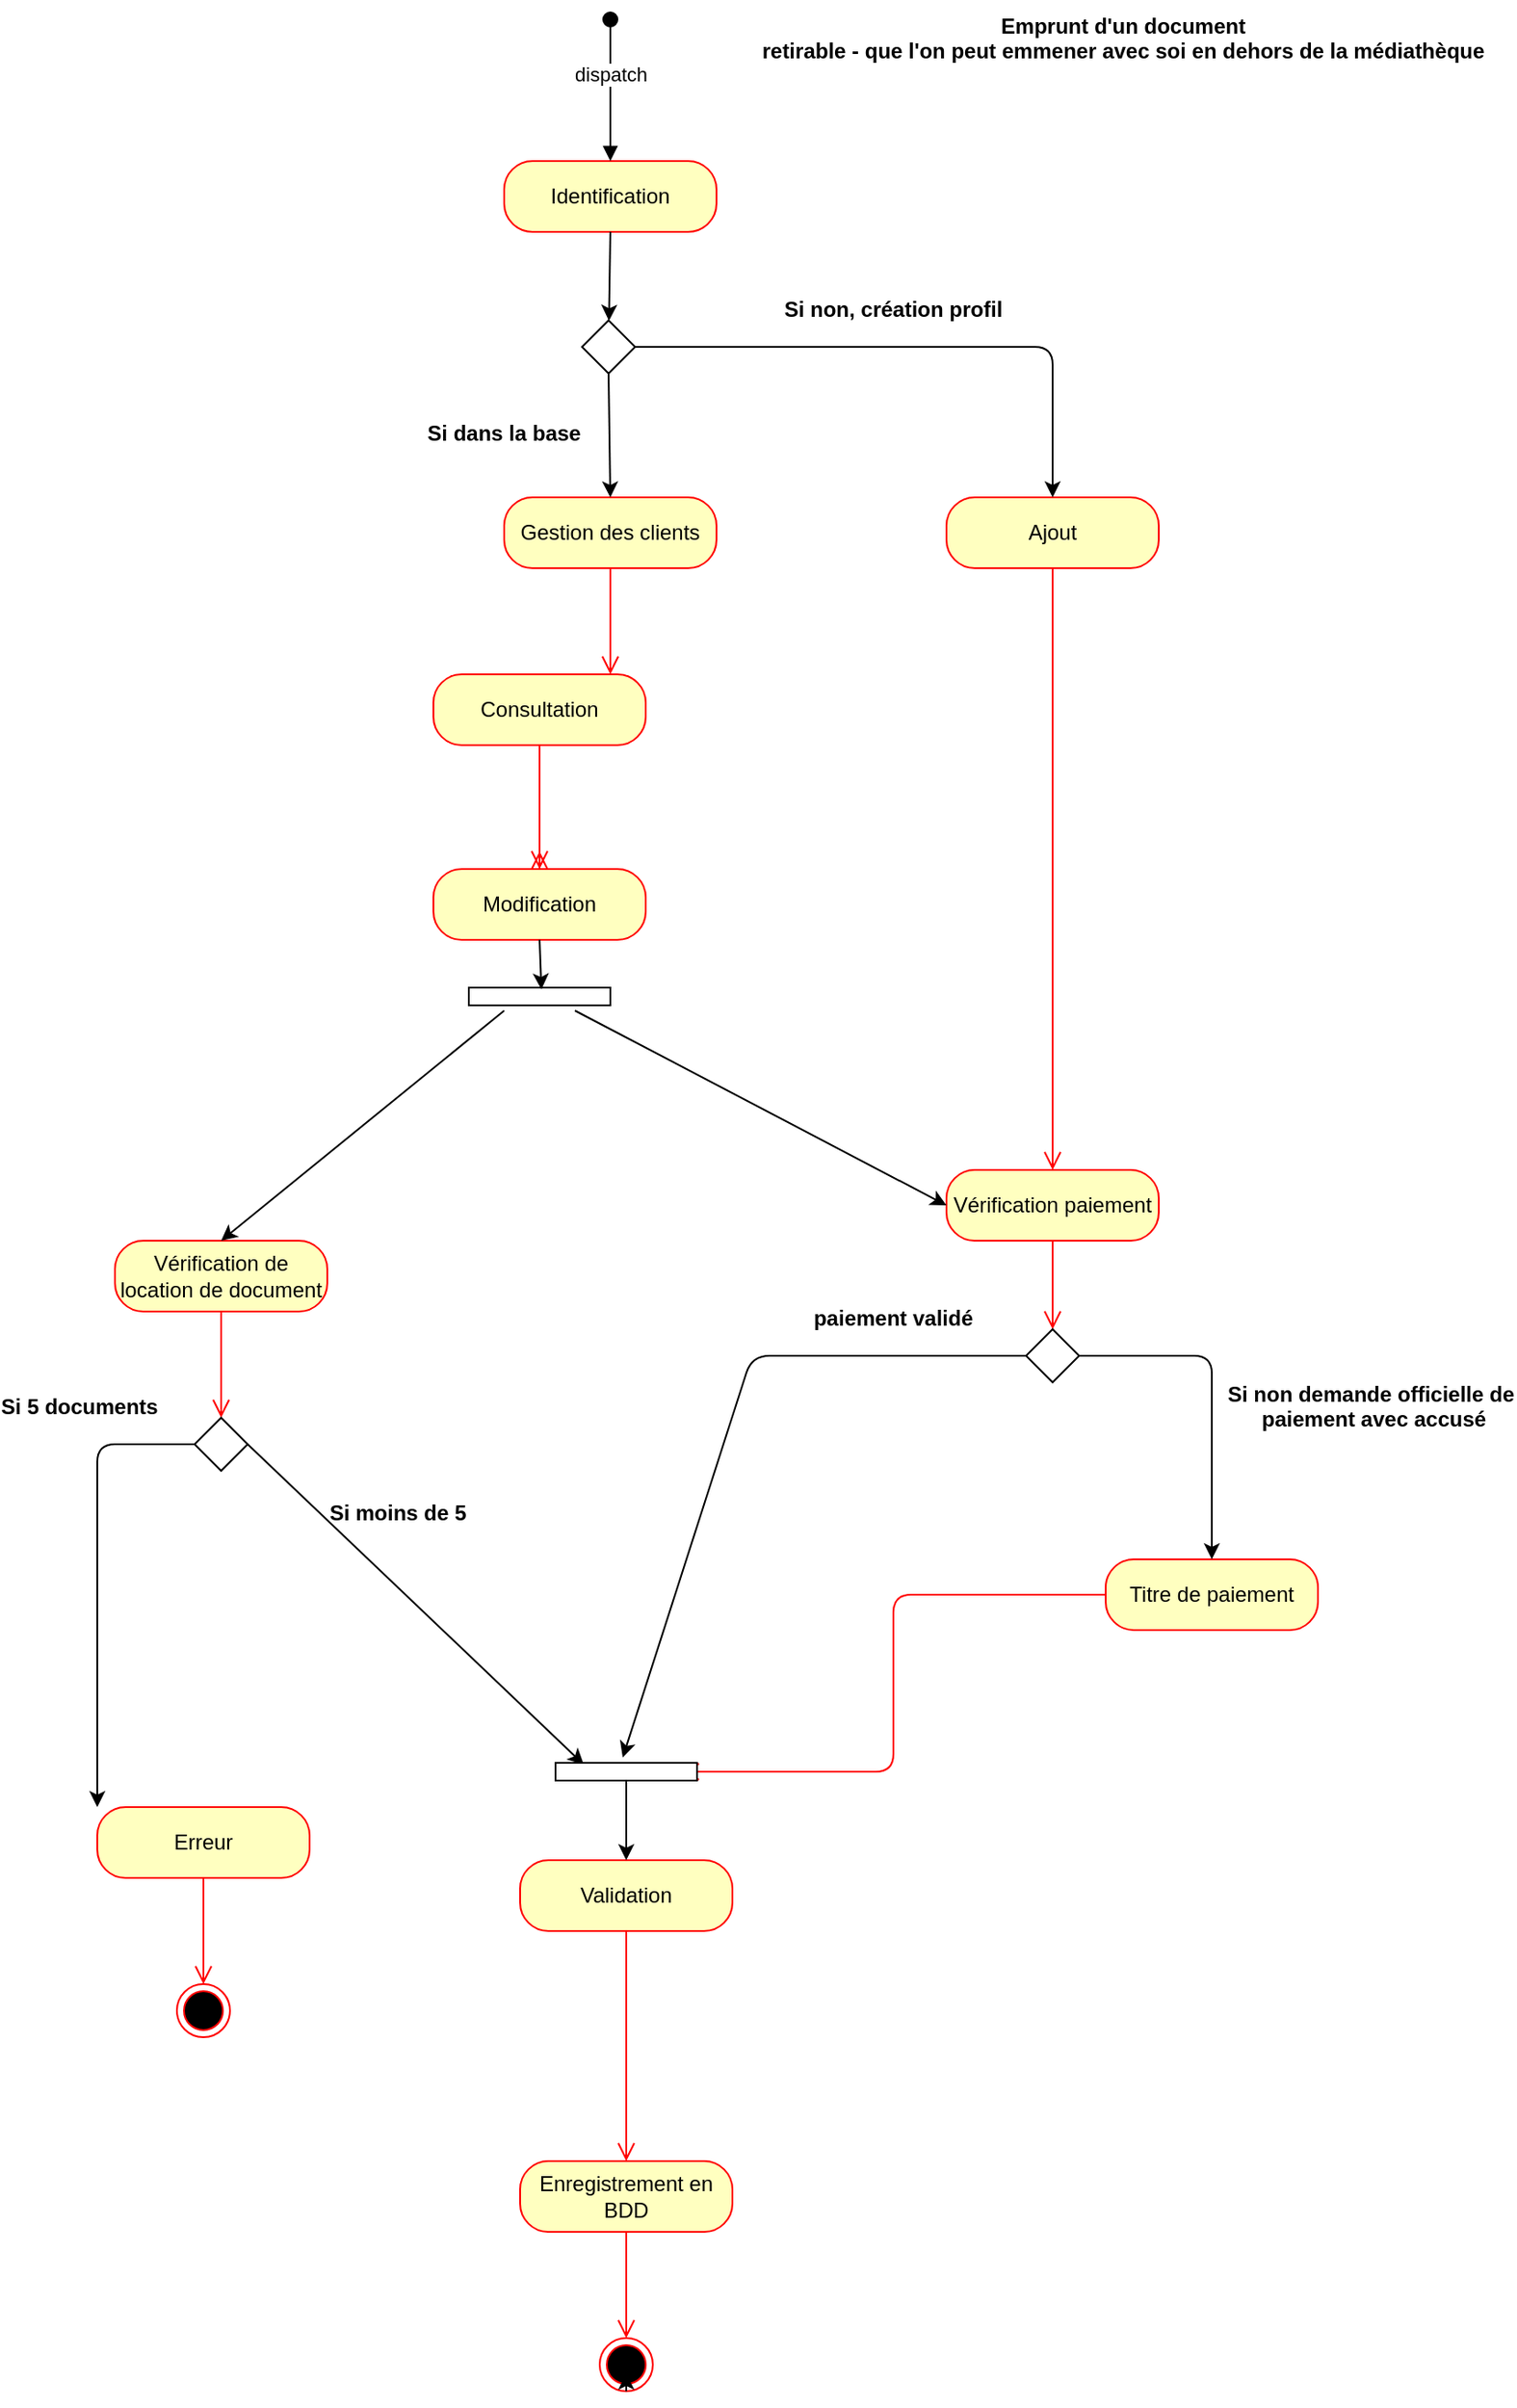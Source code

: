 <mxfile version="14.2.4" type="device"><diagram id="YswEuc8ckbI0zos5Hebf" name="Diagramme de séquence système - cas médiathèque"><mxGraphModel dx="875" dy="706" grid="1" gridSize="10" guides="1" tooltips="1" connect="1" arrows="1" fold="1" page="1" pageScale="1" pageWidth="827" pageHeight="1169" math="0" shadow="0"><root><mxCell id="L1BmYL_BGALF5hEhQiVD-0"/><mxCell id="L1BmYL_BGALF5hEhQiVD-1" parent="L1BmYL_BGALF5hEhQiVD-0"/><mxCell id="L1BmYL_BGALF5hEhQiVD-3" value="Identification" style="rounded=1;whiteSpace=wrap;html=1;arcSize=40;fontColor=#000000;fillColor=#ffffc0;strokeColor=#ff0000;" vertex="1" parent="L1BmYL_BGALF5hEhQiVD-1"><mxGeometry x="340" y="120" width="120" height="40" as="geometry"/></mxCell><mxCell id="L1BmYL_BGALF5hEhQiVD-5" value="dispatch" style="html=1;verticalAlign=bottom;startArrow=oval;startFill=1;endArrow=block;startSize=8;" edge="1" parent="L1BmYL_BGALF5hEhQiVD-1"><mxGeometry width="60" relative="1" as="geometry"><mxPoint x="400" y="40" as="sourcePoint"/><mxPoint x="400" y="120" as="targetPoint"/></mxGeometry></mxCell><mxCell id="L1BmYL_BGALF5hEhQiVD-7" value="Emprunt d'un document&#10;retirable - que l'on peut emmener avec soi en dehors de la médiathèque" style="text;align=center;fontStyle=1;verticalAlign=middle;spacingLeft=3;spacingRight=3;strokeColor=none;rotatable=0;points=[[0,0.5],[1,0.5]];portConstraint=eastwest;" vertex="1" parent="L1BmYL_BGALF5hEhQiVD-1"><mxGeometry x="620" y="30" width="140" height="40" as="geometry"/></mxCell><mxCell id="L1BmYL_BGALF5hEhQiVD-11" value="Gestion des clients" style="rounded=1;whiteSpace=wrap;html=1;arcSize=40;fontColor=#000000;fillColor=#ffffc0;strokeColor=#ff0000;" vertex="1" parent="L1BmYL_BGALF5hEhQiVD-1"><mxGeometry x="340" y="310" width="120" height="40" as="geometry"/></mxCell><mxCell id="L1BmYL_BGALF5hEhQiVD-12" value="" style="edgeStyle=orthogonalEdgeStyle;html=1;verticalAlign=bottom;endArrow=open;endSize=8;strokeColor=#ff0000;" edge="1" source="L1BmYL_BGALF5hEhQiVD-11" parent="L1BmYL_BGALF5hEhQiVD-1"><mxGeometry relative="1" as="geometry"><mxPoint x="400" y="410" as="targetPoint"/></mxGeometry></mxCell><mxCell id="L1BmYL_BGALF5hEhQiVD-14" value="Ajout" style="rounded=1;whiteSpace=wrap;html=1;arcSize=40;fontColor=#000000;fillColor=#ffffc0;strokeColor=#ff0000;" vertex="1" parent="L1BmYL_BGALF5hEhQiVD-1"><mxGeometry x="590" y="310" width="120" height="40" as="geometry"/></mxCell><mxCell id="L1BmYL_BGALF5hEhQiVD-15" value="" style="edgeStyle=orthogonalEdgeStyle;html=1;verticalAlign=bottom;endArrow=open;endSize=8;strokeColor=#ff0000;entryX=0.5;entryY=0;entryDx=0;entryDy=0;" edge="1" source="L1BmYL_BGALF5hEhQiVD-14" parent="L1BmYL_BGALF5hEhQiVD-1" target="A27QKAU0piU6SpylySlZ-9"><mxGeometry relative="1" as="geometry"><mxPoint x="650" y="490" as="targetPoint"/></mxGeometry></mxCell><mxCell id="L1BmYL_BGALF5hEhQiVD-17" value="Consultation" style="rounded=1;whiteSpace=wrap;html=1;arcSize=40;fontColor=#000000;fillColor=#ffffc0;strokeColor=#ff0000;" vertex="1" parent="L1BmYL_BGALF5hEhQiVD-1"><mxGeometry x="300" y="410" width="120" height="40" as="geometry"/></mxCell><mxCell id="L1BmYL_BGALF5hEhQiVD-18" value="" style="edgeStyle=orthogonalEdgeStyle;html=1;verticalAlign=bottom;endArrow=open;endSize=8;strokeColor=#ff0000;" edge="1" source="L1BmYL_BGALF5hEhQiVD-21" parent="L1BmYL_BGALF5hEhQiVD-1"><mxGeometry relative="1" as="geometry"><mxPoint x="360" y="510" as="targetPoint"/></mxGeometry></mxCell><mxCell id="L1BmYL_BGALF5hEhQiVD-25" value="Validation" style="rounded=1;whiteSpace=wrap;html=1;arcSize=40;fontColor=#000000;fillColor=#ffffc0;strokeColor=#ff0000;" vertex="1" parent="L1BmYL_BGALF5hEhQiVD-1"><mxGeometry x="349" y="1080" width="120" height="40" as="geometry"/></mxCell><mxCell id="L1BmYL_BGALF5hEhQiVD-26" value="" style="edgeStyle=orthogonalEdgeStyle;html=1;verticalAlign=bottom;endArrow=open;endSize=8;strokeColor=#ff0000;entryX=0.5;entryY=0;entryDx=0;entryDy=0;" edge="1" source="L1BmYL_BGALF5hEhQiVD-25" parent="L1BmYL_BGALF5hEhQiVD-1" target="A27QKAU0piU6SpylySlZ-44"><mxGeometry relative="1" as="geometry"><mxPoint x="409" y="1210" as="targetPoint"/></mxGeometry></mxCell><mxCell id="A27QKAU0piU6SpylySlZ-1" value="" style="rhombus;whiteSpace=wrap;html=1;" vertex="1" parent="L1BmYL_BGALF5hEhQiVD-1"><mxGeometry x="384" y="210" width="30" height="30" as="geometry"/></mxCell><mxCell id="A27QKAU0piU6SpylySlZ-2" value="" style="endArrow=classic;html=1;exitX=0.5;exitY=1;exitDx=0;exitDy=0;" edge="1" parent="L1BmYL_BGALF5hEhQiVD-1" source="L1BmYL_BGALF5hEhQiVD-3" target="A27QKAU0piU6SpylySlZ-1"><mxGeometry width="50" height="50" relative="1" as="geometry"><mxPoint x="390" y="340" as="sourcePoint"/><mxPoint x="440" y="290" as="targetPoint"/></mxGeometry></mxCell><mxCell id="A27QKAU0piU6SpylySlZ-3" value="" style="endArrow=classic;html=1;exitX=0.5;exitY=1;exitDx=0;exitDy=0;entryX=0.5;entryY=0;entryDx=0;entryDy=0;" edge="1" parent="L1BmYL_BGALF5hEhQiVD-1" source="A27QKAU0piU6SpylySlZ-1" target="L1BmYL_BGALF5hEhQiVD-11"><mxGeometry width="50" height="50" relative="1" as="geometry"><mxPoint x="390" y="340" as="sourcePoint"/><mxPoint x="440" y="290" as="targetPoint"/></mxGeometry></mxCell><mxCell id="A27QKAU0piU6SpylySlZ-5" value="Si dans la base" style="text;align=center;fontStyle=1;verticalAlign=middle;spacingLeft=3;spacingRight=3;strokeColor=none;rotatable=0;points=[[0,0.5],[1,0.5]];portConstraint=eastwest;" vertex="1" parent="L1BmYL_BGALF5hEhQiVD-1"><mxGeometry x="300" y="260" width="80" height="26" as="geometry"/></mxCell><mxCell id="A27QKAU0piU6SpylySlZ-6" value="" style="endArrow=classic;html=1;exitX=1;exitY=0.5;exitDx=0;exitDy=0;entryX=0.5;entryY=0;entryDx=0;entryDy=0;" edge="1" parent="L1BmYL_BGALF5hEhQiVD-1" source="A27QKAU0piU6SpylySlZ-1" target="L1BmYL_BGALF5hEhQiVD-14"><mxGeometry width="50" height="50" relative="1" as="geometry"><mxPoint x="390" y="340" as="sourcePoint"/><mxPoint x="440" y="290" as="targetPoint"/><Array as="points"><mxPoint x="650" y="225"/></Array></mxGeometry></mxCell><mxCell id="A27QKAU0piU6SpylySlZ-8" value="Si non, création profil" style="text;align=center;fontStyle=1;verticalAlign=middle;spacingLeft=3;spacingRight=3;strokeColor=none;rotatable=0;points=[[0,0.5],[1,0.5]];portConstraint=eastwest;" vertex="1" parent="L1BmYL_BGALF5hEhQiVD-1"><mxGeometry x="520" y="190" width="80" height="26" as="geometry"/></mxCell><mxCell id="A27QKAU0piU6SpylySlZ-9" value="Vérification paiement" style="rounded=1;whiteSpace=wrap;html=1;arcSize=40;fontColor=#000000;fillColor=#ffffc0;strokeColor=#ff0000;" vertex="1" parent="L1BmYL_BGALF5hEhQiVD-1"><mxGeometry x="590" y="690" width="120" height="40" as="geometry"/></mxCell><mxCell id="A27QKAU0piU6SpylySlZ-10" value="" style="edgeStyle=orthogonalEdgeStyle;html=1;verticalAlign=bottom;endArrow=open;endSize=8;strokeColor=#ff0000;entryX=0.5;entryY=0;entryDx=0;entryDy=0;" edge="1" source="A27QKAU0piU6SpylySlZ-9" parent="L1BmYL_BGALF5hEhQiVD-1" target="A27QKAU0piU6SpylySlZ-11"><mxGeometry relative="1" as="geometry"><mxPoint x="650" y="605" as="targetPoint"/></mxGeometry></mxCell><mxCell id="A27QKAU0piU6SpylySlZ-11" value="" style="rhombus;whiteSpace=wrap;html=1;" vertex="1" parent="L1BmYL_BGALF5hEhQiVD-1"><mxGeometry x="635" y="780" width="30" height="30" as="geometry"/></mxCell><mxCell id="A27QKAU0piU6SpylySlZ-14" value="" style="endArrow=classic;html=1;exitX=0;exitY=0.5;exitDx=0;exitDy=0;entryX=-0.3;entryY=0.525;entryDx=0;entryDy=0;entryPerimeter=0;" edge="1" parent="L1BmYL_BGALF5hEhQiVD-1" source="A27QKAU0piU6SpylySlZ-11" target="A27QKAU0piU6SpylySlZ-42"><mxGeometry width="50" height="50" relative="1" as="geometry"><mxPoint x="390" y="740" as="sourcePoint"/><mxPoint x="440" y="690" as="targetPoint"/><Array as="points"><mxPoint x="480" y="795"/></Array></mxGeometry></mxCell><mxCell id="A27QKAU0piU6SpylySlZ-15" value="paiement validé" style="text;align=center;fontStyle=1;verticalAlign=middle;spacingLeft=3;spacingRight=3;strokeColor=none;rotatable=0;points=[[0,0.5],[1,0.5]];portConstraint=eastwest;" vertex="1" parent="L1BmYL_BGALF5hEhQiVD-1"><mxGeometry x="520" y="760" width="80" height="26" as="geometry"/></mxCell><mxCell id="A27QKAU0piU6SpylySlZ-17" value="Titre de paiement" style="rounded=1;whiteSpace=wrap;html=1;arcSize=40;fontColor=#000000;fillColor=#ffffc0;strokeColor=#ff0000;" vertex="1" parent="L1BmYL_BGALF5hEhQiVD-1"><mxGeometry x="680" y="910" width="120" height="40" as="geometry"/></mxCell><mxCell id="A27QKAU0piU6SpylySlZ-18" value="" style="edgeStyle=orthogonalEdgeStyle;html=1;verticalAlign=bottom;endArrow=open;endSize=8;strokeColor=#ff0000;entryX=0.5;entryY=0.113;entryDx=0;entryDy=0;entryPerimeter=0;exitX=0;exitY=0.5;exitDx=0;exitDy=0;" edge="1" source="A27QKAU0piU6SpylySlZ-17" parent="L1BmYL_BGALF5hEhQiVD-1" target="A27QKAU0piU6SpylySlZ-42"><mxGeometry relative="1" as="geometry"><mxPoint x="740" y="780" as="targetPoint"/><Array as="points"><mxPoint x="560" y="930"/><mxPoint x="560" y="1030"/></Array></mxGeometry></mxCell><mxCell id="A27QKAU0piU6SpylySlZ-19" value="" style="endArrow=classic;html=1;exitX=1;exitY=0.5;exitDx=0;exitDy=0;entryX=0.5;entryY=0;entryDx=0;entryDy=0;" edge="1" parent="L1BmYL_BGALF5hEhQiVD-1" source="A27QKAU0piU6SpylySlZ-11" target="A27QKAU0piU6SpylySlZ-17"><mxGeometry width="50" height="50" relative="1" as="geometry"><mxPoint x="390" y="740" as="sourcePoint"/><mxPoint x="440" y="690" as="targetPoint"/><Array as="points"><mxPoint x="740" y="795"/></Array></mxGeometry></mxCell><mxCell id="A27QKAU0piU6SpylySlZ-20" value="Si non demande officielle de&#10; paiement avec accusé" style="text;align=center;fontStyle=1;verticalAlign=middle;spacingLeft=3;spacingRight=3;strokeColor=none;rotatable=0;points=[[0,0.5],[1,0.5]];portConstraint=eastwest;" vertex="1" parent="L1BmYL_BGALF5hEhQiVD-1"><mxGeometry x="790" y="810" width="80" height="26" as="geometry"/></mxCell><mxCell id="A27QKAU0piU6SpylySlZ-22" value="Vérification de location de document" style="rounded=1;whiteSpace=wrap;html=1;arcSize=40;fontColor=#000000;fillColor=#ffffc0;strokeColor=#ff0000;" vertex="1" parent="L1BmYL_BGALF5hEhQiVD-1"><mxGeometry x="120" y="730" width="120" height="40" as="geometry"/></mxCell><mxCell id="A27QKAU0piU6SpylySlZ-23" value="" style="edgeStyle=orthogonalEdgeStyle;html=1;verticalAlign=bottom;endArrow=open;endSize=8;strokeColor=#ff0000;" edge="1" source="A27QKAU0piU6SpylySlZ-22" parent="L1BmYL_BGALF5hEhQiVD-1"><mxGeometry relative="1" as="geometry"><mxPoint x="180" y="830" as="targetPoint"/></mxGeometry></mxCell><mxCell id="A27QKAU0piU6SpylySlZ-24" value="" style="rhombus;whiteSpace=wrap;html=1;" vertex="1" parent="L1BmYL_BGALF5hEhQiVD-1"><mxGeometry x="165" y="830" width="30" height="30" as="geometry"/></mxCell><mxCell id="A27QKAU0piU6SpylySlZ-25" value="" style="endArrow=classic;html=1;exitX=1;exitY=0.5;exitDx=0;exitDy=0;entryX=0.1;entryY=0.8;entryDx=0;entryDy=0;entryPerimeter=0;" edge="1" parent="L1BmYL_BGALF5hEhQiVD-1" source="A27QKAU0piU6SpylySlZ-24" target="A27QKAU0piU6SpylySlZ-42"><mxGeometry width="50" height="50" relative="1" as="geometry"><mxPoint x="480" y="730" as="sourcePoint"/><mxPoint x="530" y="680" as="targetPoint"/></mxGeometry></mxCell><mxCell id="A27QKAU0piU6SpylySlZ-26" value="Si moins de 5" style="text;align=center;fontStyle=1;verticalAlign=middle;spacingLeft=3;spacingRight=3;strokeColor=none;rotatable=0;points=[[0,0.5],[1,0.5]];portConstraint=eastwest;" vertex="1" parent="L1BmYL_BGALF5hEhQiVD-1"><mxGeometry x="240" y="870" width="80" height="26" as="geometry"/></mxCell><mxCell id="A27QKAU0piU6SpylySlZ-27" value="Erreur" style="rounded=1;whiteSpace=wrap;html=1;arcSize=40;fontColor=#000000;fillColor=#ffffc0;strokeColor=#ff0000;" vertex="1" parent="L1BmYL_BGALF5hEhQiVD-1"><mxGeometry x="110" y="1050" width="120" height="40" as="geometry"/></mxCell><mxCell id="A27QKAU0piU6SpylySlZ-28" value="" style="edgeStyle=orthogonalEdgeStyle;html=1;verticalAlign=bottom;endArrow=open;endSize=8;strokeColor=#ff0000;" edge="1" source="A27QKAU0piU6SpylySlZ-27" parent="L1BmYL_BGALF5hEhQiVD-1"><mxGeometry relative="1" as="geometry"><mxPoint x="170" y="1150" as="targetPoint"/></mxGeometry></mxCell><mxCell id="A27QKAU0piU6SpylySlZ-29" value="" style="endArrow=classic;html=1;exitX=0;exitY=0.5;exitDx=0;exitDy=0;" edge="1" parent="L1BmYL_BGALF5hEhQiVD-1" source="A27QKAU0piU6SpylySlZ-24"><mxGeometry width="50" height="50" relative="1" as="geometry"><mxPoint x="480" y="1030" as="sourcePoint"/><mxPoint x="110" y="1050" as="targetPoint"/><Array as="points"><mxPoint x="110" y="845"/></Array></mxGeometry></mxCell><mxCell id="A27QKAU0piU6SpylySlZ-30" value="Si 5 documents" style="text;align=center;fontStyle=1;verticalAlign=middle;spacingLeft=3;spacingRight=3;strokeColor=none;rotatable=0;points=[[0,0.5],[1,0.5]];portConstraint=eastwest;" vertex="1" parent="L1BmYL_BGALF5hEhQiVD-1"><mxGeometry x="60" y="810" width="80" height="26" as="geometry"/></mxCell><mxCell id="A27QKAU0piU6SpylySlZ-32" value="" style="ellipse;html=1;shape=endState;fillColor=#000000;strokeColor=#ff0000;" vertex="1" parent="L1BmYL_BGALF5hEhQiVD-1"><mxGeometry x="155" y="1150" width="30" height="30" as="geometry"/></mxCell><mxCell id="L1BmYL_BGALF5hEhQiVD-21" value="Modification" style="rounded=1;whiteSpace=wrap;html=1;arcSize=40;fontColor=#000000;fillColor=#ffffc0;strokeColor=#ff0000;" vertex="1" parent="L1BmYL_BGALF5hEhQiVD-1"><mxGeometry x="300" y="520" width="120" height="40" as="geometry"/></mxCell><mxCell id="A27QKAU0piU6SpylySlZ-36" value="" style="edgeStyle=orthogonalEdgeStyle;html=1;verticalAlign=bottom;endArrow=open;endSize=8;strokeColor=#ff0000;" edge="1" parent="L1BmYL_BGALF5hEhQiVD-1" source="L1BmYL_BGALF5hEhQiVD-17" target="L1BmYL_BGALF5hEhQiVD-21"><mxGeometry relative="1" as="geometry"><mxPoint x="360" y="510" as="targetPoint"/><mxPoint x="360" y="450" as="sourcePoint"/></mxGeometry></mxCell><mxCell id="A27QKAU0piU6SpylySlZ-38" value="" style="html=1;points=[];perimeter=orthogonalPerimeter;rotation=-90;" vertex="1" parent="L1BmYL_BGALF5hEhQiVD-1"><mxGeometry x="355" y="552" width="10" height="80" as="geometry"/></mxCell><mxCell id="A27QKAU0piU6SpylySlZ-39" value="" style="endArrow=classic;html=1;exitX=0.5;exitY=1;exitDx=0;exitDy=0;entryX=0.9;entryY=0.513;entryDx=0;entryDy=0;entryPerimeter=0;" edge="1" parent="L1BmYL_BGALF5hEhQiVD-1" source="L1BmYL_BGALF5hEhQiVD-21" target="A27QKAU0piU6SpylySlZ-38"><mxGeometry width="50" height="50" relative="1" as="geometry"><mxPoint x="410" y="730" as="sourcePoint"/><mxPoint x="460" y="680" as="targetPoint"/></mxGeometry></mxCell><mxCell id="A27QKAU0piU6SpylySlZ-40" value="" style="endArrow=classic;html=1;entryX=0;entryY=0.5;entryDx=0;entryDy=0;" edge="1" parent="L1BmYL_BGALF5hEhQiVD-1" target="A27QKAU0piU6SpylySlZ-9"><mxGeometry width="50" height="50" relative="1" as="geometry"><mxPoint x="380" y="600" as="sourcePoint"/><mxPoint x="460" y="680" as="targetPoint"/></mxGeometry></mxCell><mxCell id="A27QKAU0piU6SpylySlZ-41" value="" style="endArrow=classic;html=1;entryX=0.5;entryY=0;entryDx=0;entryDy=0;" edge="1" parent="L1BmYL_BGALF5hEhQiVD-1" target="A27QKAU0piU6SpylySlZ-22"><mxGeometry width="50" height="50" relative="1" as="geometry"><mxPoint x="340" y="600" as="sourcePoint"/><mxPoint x="460" y="680" as="targetPoint"/></mxGeometry></mxCell><mxCell id="A27QKAU0piU6SpylySlZ-42" value="" style="html=1;points=[];perimeter=orthogonalPerimeter;rotation=90;" vertex="1" parent="L1BmYL_BGALF5hEhQiVD-1"><mxGeometry x="404" y="990" width="10" height="80" as="geometry"/></mxCell><mxCell id="A27QKAU0piU6SpylySlZ-43" value="" style="endArrow=classic;html=1;entryX=0.5;entryY=0;entryDx=0;entryDy=0;exitX=1;exitY=0.5;exitDx=0;exitDy=0;exitPerimeter=0;" edge="1" parent="L1BmYL_BGALF5hEhQiVD-1" source="A27QKAU0piU6SpylySlZ-42" target="L1BmYL_BGALF5hEhQiVD-25"><mxGeometry width="50" height="50" relative="1" as="geometry"><mxPoint x="410" y="1040" as="sourcePoint"/><mxPoint x="460" y="980" as="targetPoint"/></mxGeometry></mxCell><mxCell id="A27QKAU0piU6SpylySlZ-44" value="Enregistrement en BDD" style="rounded=1;whiteSpace=wrap;html=1;arcSize=40;fontColor=#000000;fillColor=#ffffc0;strokeColor=#ff0000;" vertex="1" parent="L1BmYL_BGALF5hEhQiVD-1"><mxGeometry x="349" y="1250" width="120" height="40" as="geometry"/></mxCell><mxCell id="A27QKAU0piU6SpylySlZ-45" value="" style="edgeStyle=orthogonalEdgeStyle;html=1;verticalAlign=bottom;endArrow=open;endSize=8;strokeColor=#ff0000;entryX=0.5;entryY=0;entryDx=0;entryDy=0;" edge="1" source="A27QKAU0piU6SpylySlZ-44" parent="L1BmYL_BGALF5hEhQiVD-1" target="A27QKAU0piU6SpylySlZ-46"><mxGeometry relative="1" as="geometry"><mxPoint x="409" y="1350" as="targetPoint"/></mxGeometry></mxCell><mxCell id="A27QKAU0piU6SpylySlZ-46" value="" style="ellipse;html=1;shape=endState;fillColor=#000000;strokeColor=#ff0000;" vertex="1" parent="L1BmYL_BGALF5hEhQiVD-1"><mxGeometry x="394" y="1350" width="30" height="30" as="geometry"/></mxCell><mxCell id="A27QKAU0piU6SpylySlZ-48" style="edgeStyle=orthogonalEdgeStyle;rounded=0;orthogonalLoop=1;jettySize=auto;html=1;exitX=0.5;exitY=1;exitDx=0;exitDy=0;entryX=0.5;entryY=0.667;entryDx=0;entryDy=0;entryPerimeter=0;" edge="1" parent="L1BmYL_BGALF5hEhQiVD-1" source="A27QKAU0piU6SpylySlZ-46" target="A27QKAU0piU6SpylySlZ-46"><mxGeometry relative="1" as="geometry"/></mxCell></root></mxGraphModel></diagram></mxfile>